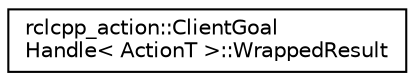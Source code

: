 digraph "Graphical Class Hierarchy"
{
  edge [fontname="Helvetica",fontsize="10",labelfontname="Helvetica",labelfontsize="10"];
  node [fontname="Helvetica",fontsize="10",shape=record];
  rankdir="LR";
  Node0 [label="rclcpp_action::ClientGoal\lHandle\< ActionT \>::WrappedResult",height=0.2,width=0.4,color="black", fillcolor="white", style="filled",URL="$structrclcpp__action_1_1ClientGoalHandle_1_1WrappedResult.html"];
}
